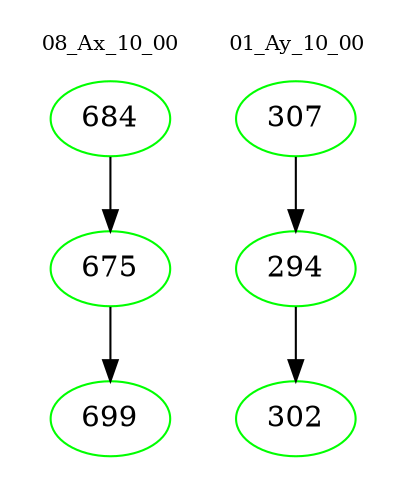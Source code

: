 digraph{
subgraph cluster_0 {
color = white
label = "08_Ax_10_00";
fontsize=10;
T0_684 [label="684", color="green"]
T0_684 -> T0_675 [color="black"]
T0_675 [label="675", color="green"]
T0_675 -> T0_699 [color="black"]
T0_699 [label="699", color="green"]
}
subgraph cluster_1 {
color = white
label = "01_Ay_10_00";
fontsize=10;
T1_307 [label="307", color="green"]
T1_307 -> T1_294 [color="black"]
T1_294 [label="294", color="green"]
T1_294 -> T1_302 [color="black"]
T1_302 [label="302", color="green"]
}
}
